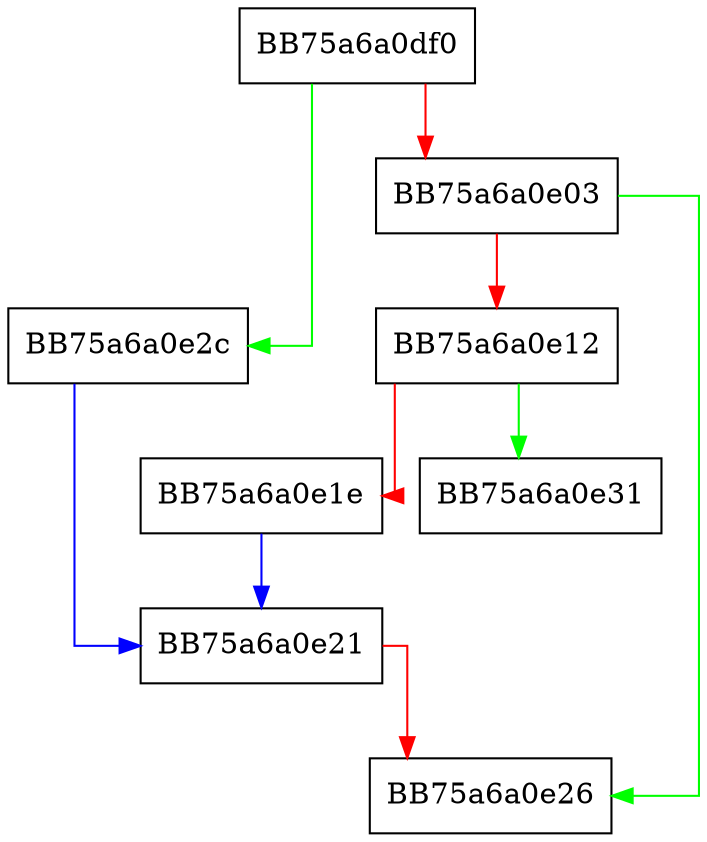 digraph CloseFile {
  node [shape="box"];
  graph [splines=ortho];
  BB75a6a0df0 -> BB75a6a0e2c [color="green"];
  BB75a6a0df0 -> BB75a6a0e03 [color="red"];
  BB75a6a0e03 -> BB75a6a0e26 [color="green"];
  BB75a6a0e03 -> BB75a6a0e12 [color="red"];
  BB75a6a0e12 -> BB75a6a0e31 [color="green"];
  BB75a6a0e12 -> BB75a6a0e1e [color="red"];
  BB75a6a0e1e -> BB75a6a0e21 [color="blue"];
  BB75a6a0e21 -> BB75a6a0e26 [color="red"];
  BB75a6a0e2c -> BB75a6a0e21 [color="blue"];
}